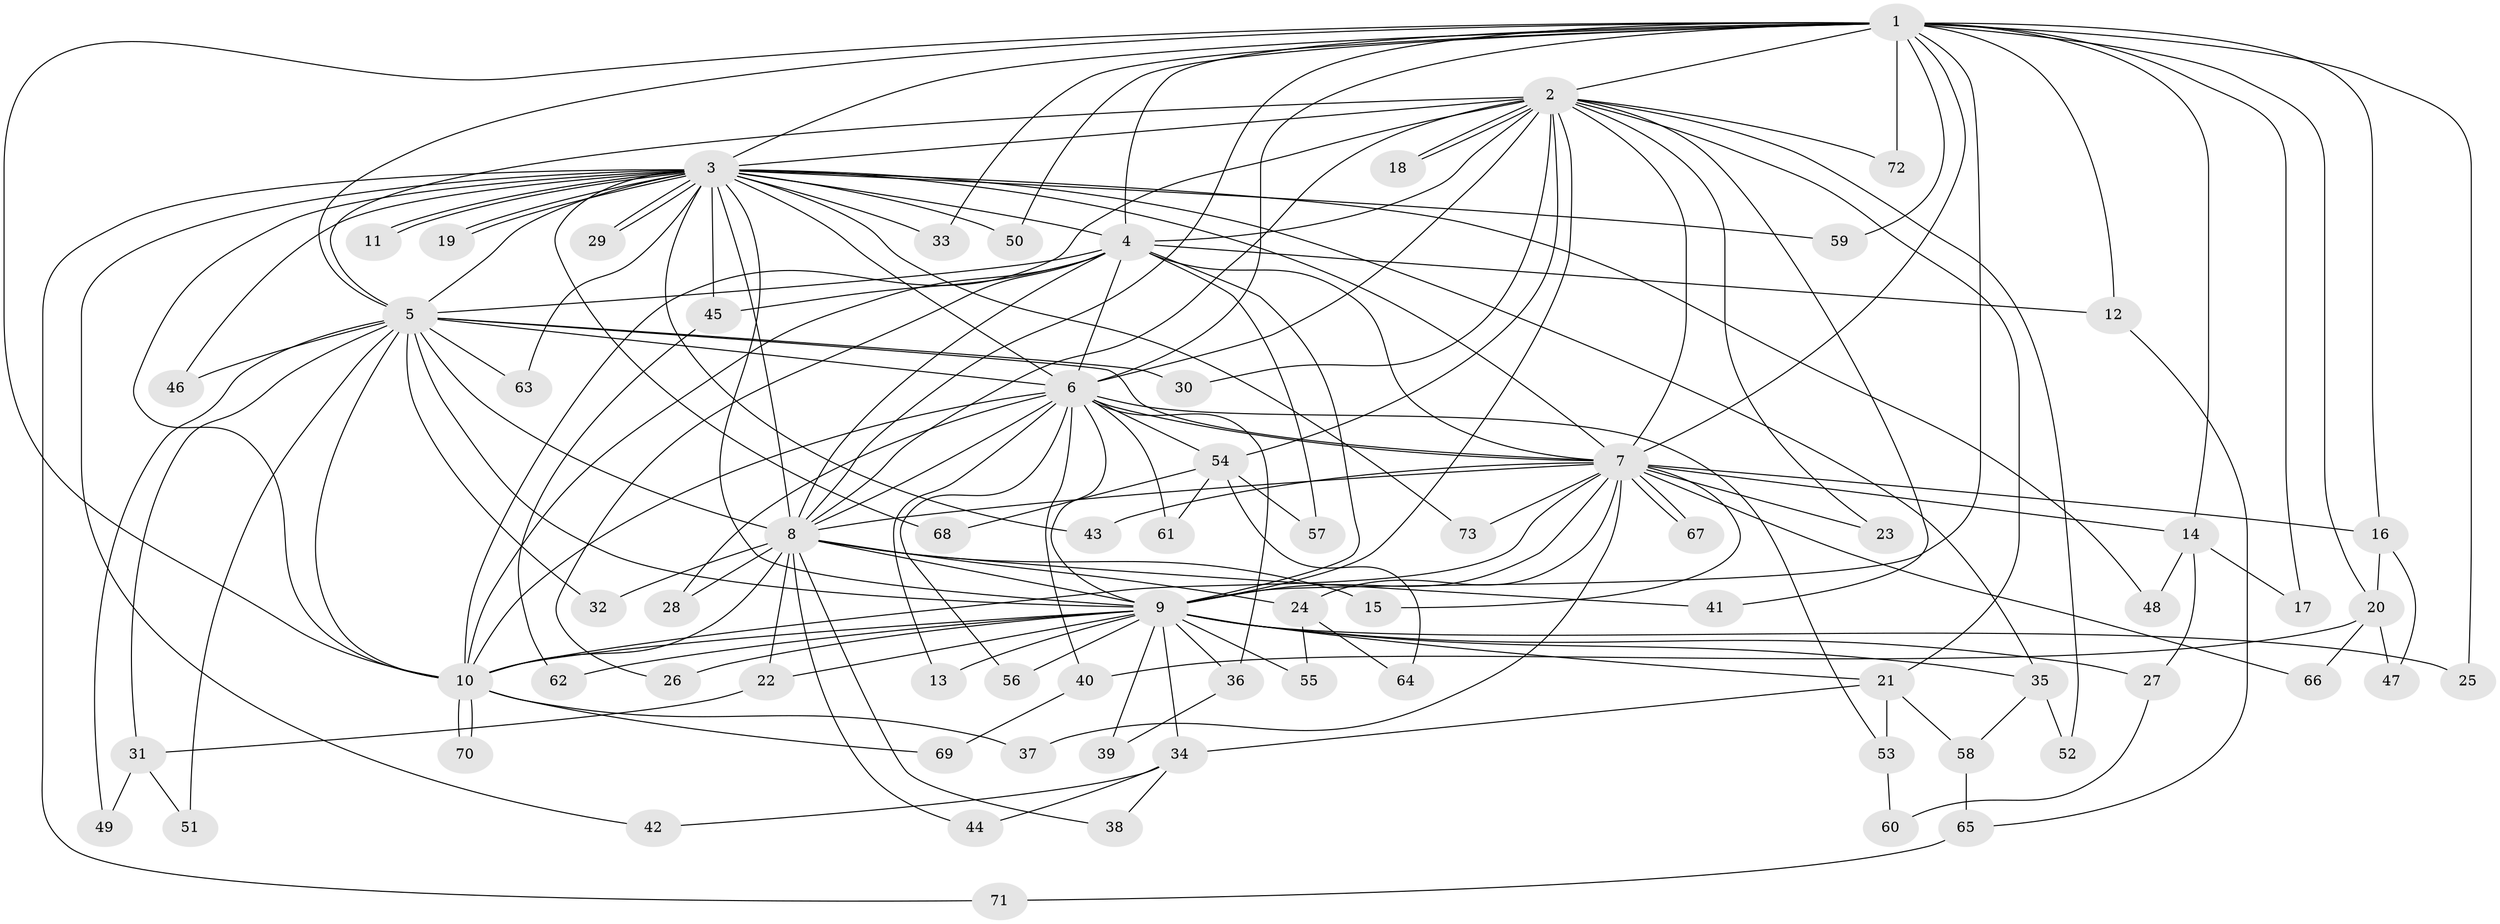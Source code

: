 // coarse degree distribution, {11: 0.027777777777777776, 1: 0.4722222222222222, 2: 0.3055555555555556, 22: 0.027777777777777776, 5: 0.027777777777777776, 8: 0.027777777777777776, 12: 0.027777777777777776, 3: 0.08333333333333333}
// Generated by graph-tools (version 1.1) at 2025/47/03/04/25 21:47:18]
// undirected, 73 vertices, 171 edges
graph export_dot {
graph [start="1"]
  node [color=gray90,style=filled];
  1;
  2;
  3;
  4;
  5;
  6;
  7;
  8;
  9;
  10;
  11;
  12;
  13;
  14;
  15;
  16;
  17;
  18;
  19;
  20;
  21;
  22;
  23;
  24;
  25;
  26;
  27;
  28;
  29;
  30;
  31;
  32;
  33;
  34;
  35;
  36;
  37;
  38;
  39;
  40;
  41;
  42;
  43;
  44;
  45;
  46;
  47;
  48;
  49;
  50;
  51;
  52;
  53;
  54;
  55;
  56;
  57;
  58;
  59;
  60;
  61;
  62;
  63;
  64;
  65;
  66;
  67;
  68;
  69;
  70;
  71;
  72;
  73;
  1 -- 2;
  1 -- 3;
  1 -- 4;
  1 -- 5;
  1 -- 6;
  1 -- 7;
  1 -- 8;
  1 -- 9;
  1 -- 10;
  1 -- 12;
  1 -- 14;
  1 -- 16;
  1 -- 17;
  1 -- 20;
  1 -- 25;
  1 -- 33;
  1 -- 50;
  1 -- 59;
  1 -- 72;
  2 -- 3;
  2 -- 4;
  2 -- 5;
  2 -- 6;
  2 -- 7;
  2 -- 8;
  2 -- 9;
  2 -- 10;
  2 -- 18;
  2 -- 18;
  2 -- 21;
  2 -- 23;
  2 -- 30;
  2 -- 41;
  2 -- 52;
  2 -- 54;
  2 -- 72;
  3 -- 4;
  3 -- 5;
  3 -- 6;
  3 -- 7;
  3 -- 8;
  3 -- 9;
  3 -- 10;
  3 -- 11;
  3 -- 11;
  3 -- 19;
  3 -- 19;
  3 -- 29;
  3 -- 29;
  3 -- 33;
  3 -- 35;
  3 -- 42;
  3 -- 43;
  3 -- 45;
  3 -- 46;
  3 -- 48;
  3 -- 50;
  3 -- 59;
  3 -- 63;
  3 -- 68;
  3 -- 71;
  3 -- 73;
  4 -- 5;
  4 -- 6;
  4 -- 7;
  4 -- 8;
  4 -- 9;
  4 -- 10;
  4 -- 12;
  4 -- 26;
  4 -- 45;
  4 -- 57;
  5 -- 6;
  5 -- 7;
  5 -- 8;
  5 -- 9;
  5 -- 10;
  5 -- 30;
  5 -- 31;
  5 -- 32;
  5 -- 46;
  5 -- 49;
  5 -- 51;
  5 -- 63;
  6 -- 7;
  6 -- 8;
  6 -- 9;
  6 -- 10;
  6 -- 13;
  6 -- 28;
  6 -- 36;
  6 -- 40;
  6 -- 53;
  6 -- 54;
  6 -- 56;
  6 -- 61;
  7 -- 8;
  7 -- 9;
  7 -- 10;
  7 -- 14;
  7 -- 15;
  7 -- 16;
  7 -- 23;
  7 -- 24;
  7 -- 37;
  7 -- 43;
  7 -- 66;
  7 -- 67;
  7 -- 67;
  7 -- 73;
  8 -- 9;
  8 -- 10;
  8 -- 15;
  8 -- 22;
  8 -- 24;
  8 -- 28;
  8 -- 32;
  8 -- 38;
  8 -- 41;
  8 -- 44;
  9 -- 10;
  9 -- 13;
  9 -- 21;
  9 -- 22;
  9 -- 25;
  9 -- 26;
  9 -- 27;
  9 -- 34;
  9 -- 35;
  9 -- 36;
  9 -- 39;
  9 -- 55;
  9 -- 56;
  9 -- 62;
  10 -- 37;
  10 -- 69;
  10 -- 70;
  10 -- 70;
  12 -- 65;
  14 -- 17;
  14 -- 27;
  14 -- 48;
  16 -- 20;
  16 -- 47;
  20 -- 40;
  20 -- 47;
  20 -- 66;
  21 -- 34;
  21 -- 53;
  21 -- 58;
  22 -- 31;
  24 -- 55;
  24 -- 64;
  27 -- 60;
  31 -- 49;
  31 -- 51;
  34 -- 38;
  34 -- 42;
  34 -- 44;
  35 -- 52;
  35 -- 58;
  36 -- 39;
  40 -- 69;
  45 -- 62;
  53 -- 60;
  54 -- 57;
  54 -- 61;
  54 -- 64;
  54 -- 68;
  58 -- 65;
  65 -- 71;
}
